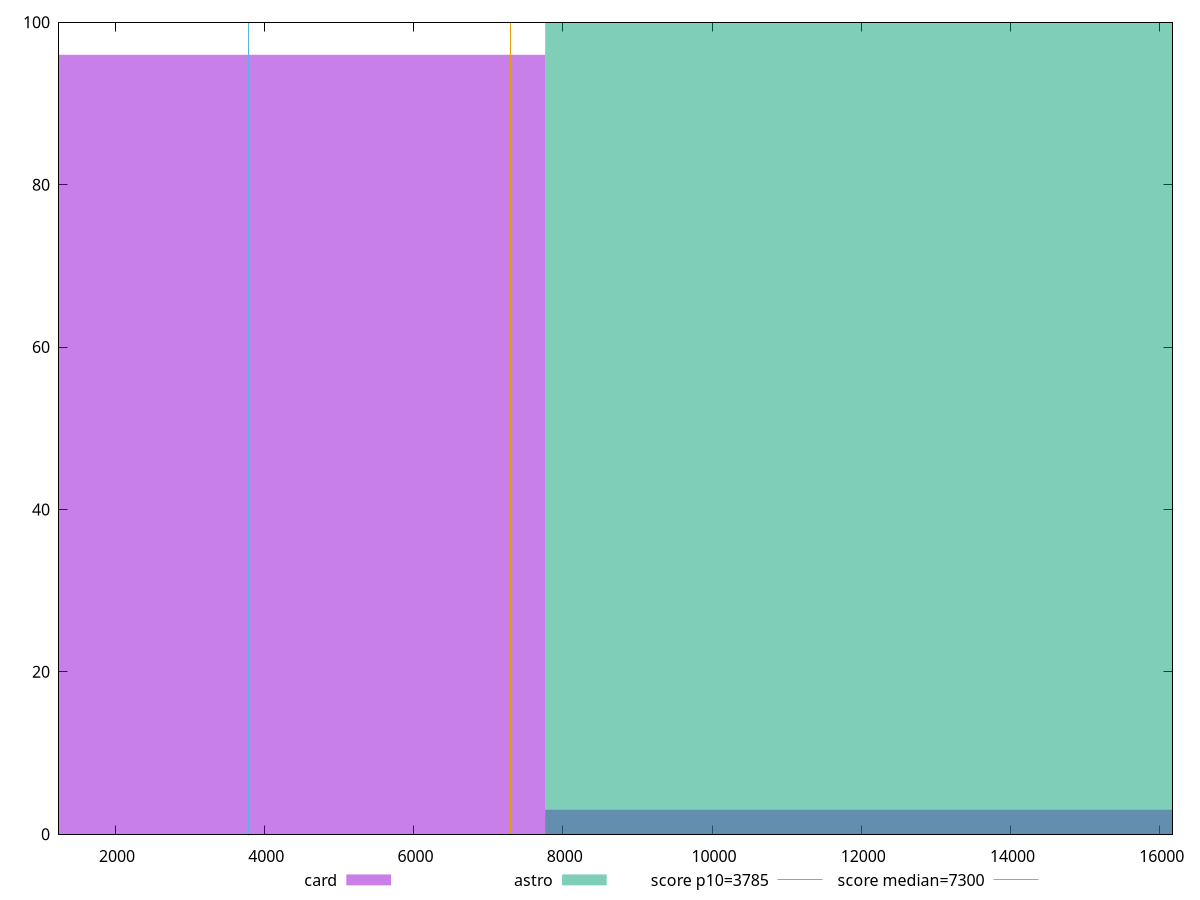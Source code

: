 reset

$card <<EOF
15527.946050295024 3
0 96
EOF

$astro <<EOF
15527.946050295024 100
EOF

set key outside below
set boxwidth 15527.946050295024
set xrange [1249.346:16170.149999999998]
set yrange [0:100]
set trange [0:100]
set style fill transparent solid 0.5 noborder

set parametric
set terminal svg size 640, 500 enhanced background rgb 'white'
set output "report/report_00029_2021-02-24T13-36-40.390Z/interactive/comparison/histogram/2_vs_3.svg"

plot $card title "card" with boxes, \
     $astro title "astro" with boxes, \
     3785,t title "score p10=3785", \
     7300,t title "score median=7300"

reset
